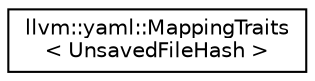 digraph "Graphical Class Hierarchy"
{
 // LATEX_PDF_SIZE
  edge [fontname="Helvetica",fontsize="10",labelfontname="Helvetica",labelfontsize="10"];
  node [fontname="Helvetica",fontsize="10",shape=record];
  rankdir="LR";
  Node0 [label="llvm::yaml::MappingTraits\l\< UnsavedFileHash \>",height=0.2,width=0.4,color="black", fillcolor="white", style="filled",URL="$structllvm_1_1yaml_1_1MappingTraits_3_01UnsavedFileHash_01_4.html",tooltip=" "];
}
